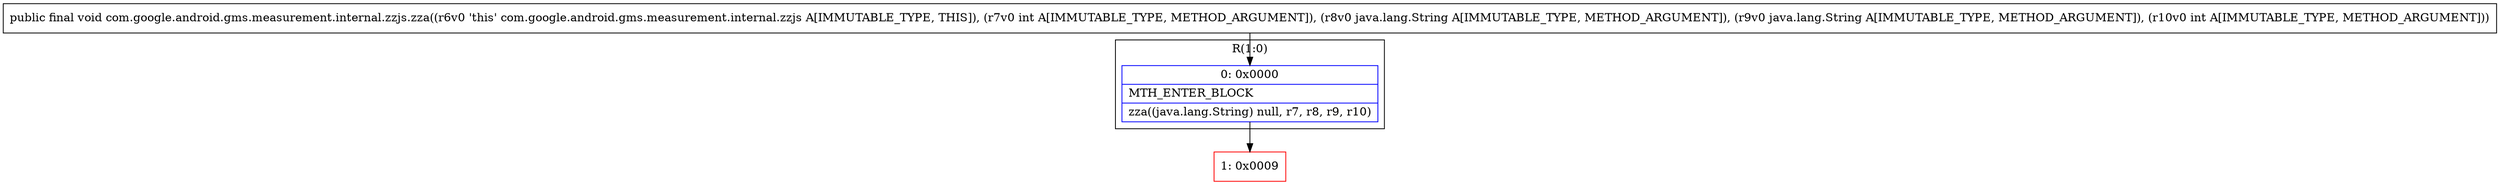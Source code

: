 digraph "CFG forcom.google.android.gms.measurement.internal.zzjs.zza(ILjava\/lang\/String;Ljava\/lang\/String;I)V" {
subgraph cluster_Region_906711512 {
label = "R(1:0)";
node [shape=record,color=blue];
Node_0 [shape=record,label="{0\:\ 0x0000|MTH_ENTER_BLOCK\l|zza((java.lang.String) null, r7, r8, r9, r10)\l}"];
}
Node_1 [shape=record,color=red,label="{1\:\ 0x0009}"];
MethodNode[shape=record,label="{public final void com.google.android.gms.measurement.internal.zzjs.zza((r6v0 'this' com.google.android.gms.measurement.internal.zzjs A[IMMUTABLE_TYPE, THIS]), (r7v0 int A[IMMUTABLE_TYPE, METHOD_ARGUMENT]), (r8v0 java.lang.String A[IMMUTABLE_TYPE, METHOD_ARGUMENT]), (r9v0 java.lang.String A[IMMUTABLE_TYPE, METHOD_ARGUMENT]), (r10v0 int A[IMMUTABLE_TYPE, METHOD_ARGUMENT])) }"];
MethodNode -> Node_0;
Node_0 -> Node_1;
}

